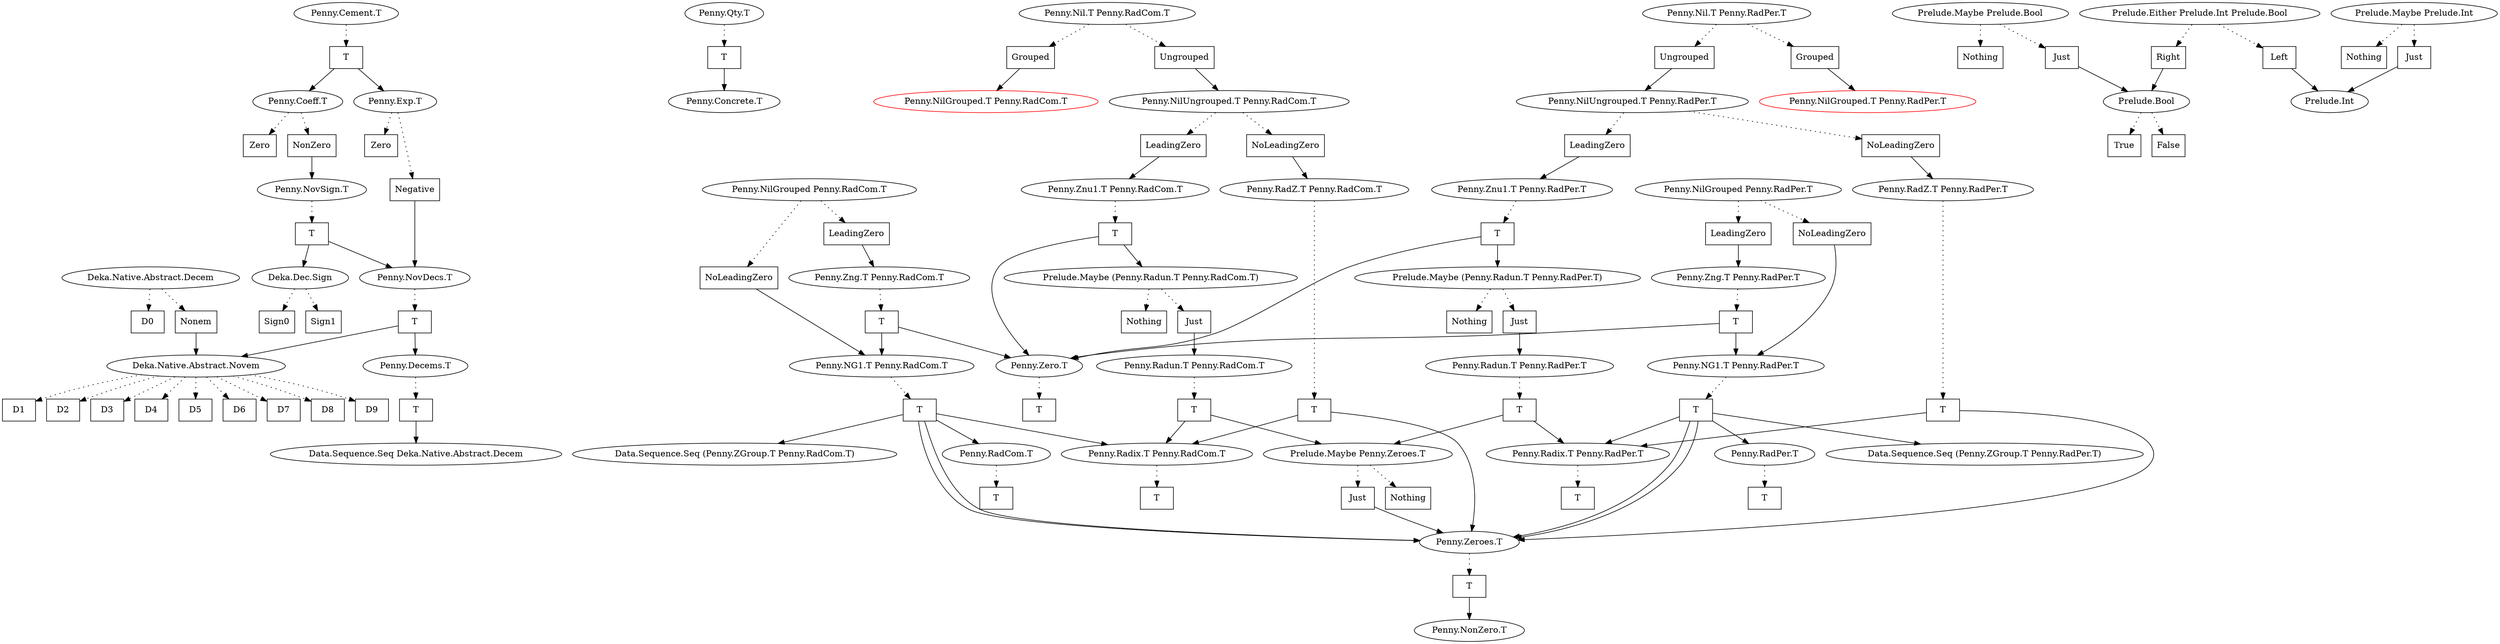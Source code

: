 digraph G {
node [color=red];
"Data.Sequence.Seq Deka.Native.Abstract.Decem" [color=black];
"Deka.Dec.Sign" [color=black];
"Deka.Dec.Sign Sign0" [shape=box, label=Sign0, color=black];
"Deka.Dec.Sign" -> "Deka.Dec.Sign Sign0" [style=dotted];
"Deka.Dec.Sign Sign1" [shape=box, label=Sign1, color=black];
"Deka.Dec.Sign" -> "Deka.Dec.Sign Sign1" [style=dotted];
"Deka.Native.Abstract.Decem" [color=black];
"Deka.Native.Abstract.Decem D0" [shape=box, label=D0, color=black];
"Deka.Native.Abstract.Decem" -> "Deka.Native.Abstract.Decem D0" [style=dotted];
"Deka.Native.Abstract.Decem Nonem" [shape=box, label=Nonem, color=black];
"Deka.Native.Abstract.Decem Nonem" -> "Deka.Native.Abstract.Novem";
"Deka.Native.Abstract.Decem" -> "Deka.Native.Abstract.Decem Nonem" [style=dotted];
"Deka.Native.Abstract.Novem" [color=black];
"Deka.Native.Abstract.Novem D1" [shape=box, label=D1, color=black];
"Deka.Native.Abstract.Novem" -> "Deka.Native.Abstract.Novem D1" [style=dotted];
"Deka.Native.Abstract.Novem D2" [shape=box, label=D2, color=black];
"Deka.Native.Abstract.Novem" -> "Deka.Native.Abstract.Novem D2" [style=dotted];
"Deka.Native.Abstract.Novem D3" [shape=box, label=D3, color=black];
"Deka.Native.Abstract.Novem" -> "Deka.Native.Abstract.Novem D3" [style=dotted];
"Deka.Native.Abstract.Novem D4" [shape=box, label=D4, color=black];
"Deka.Native.Abstract.Novem" -> "Deka.Native.Abstract.Novem D4" [style=dotted];
"Deka.Native.Abstract.Novem D5" [shape=box, label=D5, color=black];
"Deka.Native.Abstract.Novem" -> "Deka.Native.Abstract.Novem D5" [style=dotted];
"Deka.Native.Abstract.Novem D6" [shape=box, label=D6, color=black];
"Deka.Native.Abstract.Novem" -> "Deka.Native.Abstract.Novem D6" [style=dotted];
"Deka.Native.Abstract.Novem D7" [shape=box, label=D7, color=black];
"Deka.Native.Abstract.Novem" -> "Deka.Native.Abstract.Novem D7" [style=dotted];
"Deka.Native.Abstract.Novem D8" [shape=box, label=D8, color=black];
"Deka.Native.Abstract.Novem" -> "Deka.Native.Abstract.Novem D8" [style=dotted];
"Deka.Native.Abstract.Novem D9" [shape=box, label=D9, color=black];
"Deka.Native.Abstract.Novem" -> "Deka.Native.Abstract.Novem D9" [style=dotted];
"Penny.Cement.T" [color=black];
"Penny.Cement.T T" [shape=box, label=T, color=black];
"Penny.Cement.T T" -> "Penny.Coeff.T";
"Penny.Cement.T T" -> "Penny.Exp.T";
"Penny.Cement.T" -> "Penny.Cement.T T" [style=dotted];
"Penny.Exp.T" [color=black];
"Penny.Exp.T Zero" [shape=box, label=Zero, color=black];
"Penny.Exp.T" -> "Penny.Exp.T Zero" [style=dotted];
"Penny.Exp.T Negative" [shape=box, label=Negative, color=black];
"Penny.Exp.T Negative" -> "Penny.NovDecs.T";
"Penny.Exp.T" -> "Penny.Exp.T Negative" [style=dotted];
"Penny.Coeff.T" [color=black];
"Penny.Coeff.T Zero" [shape=box, label=Zero, color=black];
"Penny.Coeff.T" -> "Penny.Coeff.T Zero" [style=dotted];
"Penny.Coeff.T NonZero" [shape=box, label=NonZero, color=black];
"Penny.Coeff.T NonZero" -> "Penny.NovSign.T";
"Penny.Coeff.T" -> "Penny.Coeff.T NonZero" [style=dotted];
"Penny.Concrete.T" [color=black];
"Penny.Decems.T" [color=black];
"Penny.Decems.T T" [shape=box, label=T, color=black];
"Penny.Decems.T T" -> "Data.Sequence.Seq Deka.Native.Abstract.Decem";
"Penny.Decems.T" -> "Penny.Decems.T T" [style=dotted];
"Penny.NG1.T Penny.RadCom.T" [color=black];
"Penny.NG1.T Penny.RadCom.T T" [shape=box, label=T, color=black];
"Penny.NG1.T Penny.RadCom.T T" -> "Penny.Radix.T Penny.RadCom.T";
"Penny.NG1.T Penny.RadCom.T T" -> "Penny.Zeroes.T";
"Penny.NG1.T Penny.RadCom.T T" -> "Penny.RadCom.T";
"Penny.NG1.T Penny.RadCom.T T" -> "Penny.Zeroes.T";
"Penny.NG1.T Penny.RadCom.T T" -> "Data.Sequence.Seq (Penny.ZGroup.T Penny.RadCom.T)";
"Penny.NG1.T Penny.RadCom.T" -> "Penny.NG1.T Penny.RadCom.T T" [style=dotted];
"Penny.NG1.T Penny.RadPer.T" [color=black];
"Penny.NG1.T Penny.RadPer.T T" [shape=box, label=T, color=black];
"Penny.NG1.T Penny.RadPer.T T" -> "Penny.Radix.T Penny.RadPer.T";
"Penny.NG1.T Penny.RadPer.T T" -> "Penny.Zeroes.T";
"Penny.NG1.T Penny.RadPer.T T" -> "Penny.RadPer.T";
"Penny.NG1.T Penny.RadPer.T T" -> "Penny.Zeroes.T";
"Penny.NG1.T Penny.RadPer.T T" -> "Data.Sequence.Seq (Penny.ZGroup.T Penny.RadPer.T)";
"Penny.NG1.T Penny.RadPer.T" -> "Penny.NG1.T Penny.RadPer.T T" [style=dotted];
"Penny.Nil.T Penny.RadCom.T" [color=black];
"Penny.Nil.T Penny.RadCom.T Ungrouped" [shape=box, label=Ungrouped, color=black];
"Penny.Nil.T Penny.RadCom.T Ungrouped" -> "Penny.NilUngrouped.T Penny.RadCom.T";
"Penny.Nil.T Penny.RadCom.T" -> "Penny.Nil.T Penny.RadCom.T Ungrouped" [style=dotted];
"Penny.Nil.T Penny.RadCom.T Grouped" [shape=box, label=Grouped, color=black];
"Penny.Nil.T Penny.RadCom.T Grouped" -> "Penny.NilGrouped.T Penny.RadCom.T";
"Penny.Nil.T Penny.RadCom.T" -> "Penny.Nil.T Penny.RadCom.T Grouped" [style=dotted];
"Penny.Nil.T Penny.RadPer.T" [color=black];
"Penny.Nil.T Penny.RadPer.T Ungrouped" [shape=box, label=Ungrouped, color=black];
"Penny.Nil.T Penny.RadPer.T Ungrouped" -> "Penny.NilUngrouped.T Penny.RadPer.T";
"Penny.Nil.T Penny.RadPer.T" -> "Penny.Nil.T Penny.RadPer.T Ungrouped" [style=dotted];
"Penny.Nil.T Penny.RadPer.T Grouped" [shape=box, label=Grouped, color=black];
"Penny.Nil.T Penny.RadPer.T Grouped" -> "Penny.NilGrouped.T Penny.RadPer.T";
"Penny.Nil.T Penny.RadPer.T" -> "Penny.Nil.T Penny.RadPer.T Grouped" [style=dotted];
"Penny.NilGrouped Penny.RadCom.T" [color=black];
"Penny.NilGrouped Penny.RadCom.T LeadingZero" [shape=box, label=LeadingZero, color=black];
"Penny.NilGrouped Penny.RadCom.T LeadingZero" -> "Penny.Zng.T Penny.RadCom.T";
"Penny.NilGrouped Penny.RadCom.T" -> "Penny.NilGrouped Penny.RadCom.T LeadingZero" [style=dotted];
"Penny.NilGrouped Penny.RadCom.T NoLeadingZero" [shape=box, label=NoLeadingZero, color=black];
"Penny.NilGrouped Penny.RadCom.T NoLeadingZero" -> "Penny.NG1.T Penny.RadCom.T";
"Penny.NilGrouped Penny.RadCom.T" -> "Penny.NilGrouped Penny.RadCom.T NoLeadingZero" [style=dotted];
"Penny.NilGrouped Penny.RadPer.T" [color=black];
"Penny.NilGrouped Penny.RadPer.T LeadingZero" [shape=box, label=LeadingZero, color=black];
"Penny.NilGrouped Penny.RadPer.T LeadingZero" -> "Penny.Zng.T Penny.RadPer.T";
"Penny.NilGrouped Penny.RadPer.T" -> "Penny.NilGrouped Penny.RadPer.T LeadingZero" [style=dotted];
"Penny.NilGrouped Penny.RadPer.T NoLeadingZero" [shape=box, label=NoLeadingZero, color=black];
"Penny.NilGrouped Penny.RadPer.T NoLeadingZero" -> "Penny.NG1.T Penny.RadPer.T";
"Penny.NilGrouped Penny.RadPer.T" -> "Penny.NilGrouped Penny.RadPer.T NoLeadingZero" [style=dotted];
"Penny.NilUngrouped.T Penny.RadCom.T" [color=black];
"Penny.NilUngrouped.T Penny.RadCom.T LeadingZero" [shape=box, label=LeadingZero, color=black];
"Penny.NilUngrouped.T Penny.RadCom.T LeadingZero" -> "Penny.Znu1.T Penny.RadCom.T";
"Penny.NilUngrouped.T Penny.RadCom.T" -> "Penny.NilUngrouped.T Penny.RadCom.T LeadingZero" [style=dotted];
"Penny.NilUngrouped.T Penny.RadCom.T NoLeadingZero" [shape=box, label=NoLeadingZero, color=black];
"Penny.NilUngrouped.T Penny.RadCom.T NoLeadingZero" -> "Penny.RadZ.T Penny.RadCom.T";
"Penny.NilUngrouped.T Penny.RadCom.T" -> "Penny.NilUngrouped.T Penny.RadCom.T NoLeadingZero" [style=dotted];
"Penny.NilUngrouped.T Penny.RadPer.T" [color=black];
"Penny.NilUngrouped.T Penny.RadPer.T LeadingZero" [shape=box, label=LeadingZero, color=black];
"Penny.NilUngrouped.T Penny.RadPer.T LeadingZero" -> "Penny.Znu1.T Penny.RadPer.T";
"Penny.NilUngrouped.T Penny.RadPer.T" -> "Penny.NilUngrouped.T Penny.RadPer.T LeadingZero" [style=dotted];
"Penny.NilUngrouped.T Penny.RadPer.T NoLeadingZero" [shape=box, label=NoLeadingZero, color=black];
"Penny.NilUngrouped.T Penny.RadPer.T NoLeadingZero" -> "Penny.RadZ.T Penny.RadPer.T";
"Penny.NilUngrouped.T Penny.RadPer.T" -> "Penny.NilUngrouped.T Penny.RadPer.T NoLeadingZero" [style=dotted];
"Penny.NonZero.T" [color=black];
"Penny.NovSign.T" [color=black];
"Penny.NovSign.T T" [shape=box, label=T, color=black];
"Penny.NovSign.T T" -> "Penny.NovDecs.T";
"Penny.NovSign.T T" -> "Deka.Dec.Sign";
"Penny.NovSign.T" -> "Penny.NovSign.T T" [style=dotted];
"Penny.NovDecs.T" [color=black];
"Penny.NovDecs.T T" [shape=box, label=T, color=black];
"Penny.NovDecs.T T" -> "Deka.Native.Abstract.Novem";
"Penny.NovDecs.T T" -> "Penny.Decems.T";
"Penny.NovDecs.T" -> "Penny.NovDecs.T T" [style=dotted];
"Penny.RadCom.T" [color=black];
"Penny.RadCom.T T" [shape=box, label=T, color=black];
"Penny.RadCom.T" -> "Penny.RadCom.T T" [style=dotted];
"Penny.Radix.T Penny.RadCom.T" [color=black];
"Penny.Radix.T Penny.RadCom.T T" [shape=box, label=T, color=black];
"Penny.Radix.T Penny.RadCom.T" -> "Penny.Radix.T Penny.RadCom.T T" [style=dotted];
"Penny.RadPer.T" [color=black];
"Penny.RadPer.T T" [shape=box, label=T, color=black];
"Penny.RadPer.T" -> "Penny.RadPer.T T" [style=dotted];
"Penny.Radix.T Penny.RadPer.T" [color=black];
"Penny.Radix.T Penny.RadPer.T T" [shape=box, label=T, color=black];
"Penny.Radix.T Penny.RadPer.T" -> "Penny.Radix.T Penny.RadPer.T T" [style=dotted];
"Penny.Radun.T Penny.RadCom.T" [color=black];
"Penny.Radun.T Penny.RadCom.T T" [shape=box, label=T, color=black];
"Penny.Radun.T Penny.RadCom.T T" -> "Penny.Radix.T Penny.RadCom.T";
"Penny.Radun.T Penny.RadCom.T T" -> "Prelude.Maybe Penny.Zeroes.T";
"Penny.Radun.T Penny.RadCom.T" -> "Penny.Radun.T Penny.RadCom.T T" [style=dotted];
"Penny.Radun.T Penny.RadPer.T" [color=black];
"Penny.Radun.T Penny.RadPer.T T" [shape=box, label=T, color=black];
"Penny.Radun.T Penny.RadPer.T T" -> "Penny.Radix.T Penny.RadPer.T";
"Penny.Radun.T Penny.RadPer.T T" -> "Prelude.Maybe Penny.Zeroes.T";
"Penny.Radun.T Penny.RadPer.T" -> "Penny.Radun.T Penny.RadPer.T T" [style=dotted];
"Penny.Qty.T" [color=black];
"Penny.Qty.T T" [shape=box, label=T, color=black];
"Penny.Qty.T T" -> "Penny.Concrete.T";
"Penny.Qty.T" -> "Penny.Qty.T T" [style=dotted];
"Penny.Zeroes.T" [color=black];
"Penny.Zeroes.T T" [shape=box, label=T, color=black];
"Penny.Zeroes.T T" -> "Penny.NonZero.T";
"Penny.Zeroes.T" -> "Penny.Zeroes.T T" [style=dotted];
"Penny.RadZ.T Penny.RadCom.T" [color=black];
"Penny.RadZ.T Penny.RadCom.T T" [shape=box, label=T, color=black];
"Penny.RadZ.T Penny.RadCom.T T" -> "Penny.Radix.T Penny.RadCom.T";
"Penny.RadZ.T Penny.RadCom.T T" -> "Penny.Zeroes.T";
"Penny.RadZ.T Penny.RadCom.T" -> "Penny.RadZ.T Penny.RadCom.T T" [style=dotted];
"Penny.RadZ.T Penny.RadPer.T" [color=black];
"Penny.RadZ.T Penny.RadPer.T T" [shape=box, label=T, color=black];
"Penny.RadZ.T Penny.RadPer.T T" -> "Penny.Radix.T Penny.RadPer.T";
"Penny.RadZ.T Penny.RadPer.T T" -> "Penny.Zeroes.T";
"Penny.RadZ.T Penny.RadPer.T" -> "Penny.RadZ.T Penny.RadPer.T T" [style=dotted];
"Data.Sequence.Seq (Penny.ZGroup.T Penny.RadCom.T)" [color=black];
"Data.Sequence.Seq (Penny.ZGroup.T Penny.RadPer.T)" [color=black];
"Penny.Zero.T" [color=black];
"Penny.Zero.T T" [shape=box, label=T, color=black];
"Penny.Zero.T" -> "Penny.Zero.T T" [style=dotted];
"Penny.Zng.T Penny.RadCom.T" [color=black];
"Penny.Zng.T Penny.RadCom.T T" [shape=box, label=T, color=black];
"Penny.Zng.T Penny.RadCom.T T" -> "Penny.Zero.T";
"Penny.Zng.T Penny.RadCom.T T" -> "Penny.NG1.T Penny.RadCom.T";
"Penny.Zng.T Penny.RadCom.T" -> "Penny.Zng.T Penny.RadCom.T T" [style=dotted];
"Penny.Zng.T Penny.RadPer.T" [color=black];
"Penny.Zng.T Penny.RadPer.T T" [shape=box, label=T, color=black];
"Penny.Zng.T Penny.RadPer.T T" -> "Penny.Zero.T";
"Penny.Zng.T Penny.RadPer.T T" -> "Penny.NG1.T Penny.RadPer.T";
"Penny.Zng.T Penny.RadPer.T" -> "Penny.Zng.T Penny.RadPer.T T" [style=dotted];
"Penny.Znu1.T Penny.RadCom.T" [color=black];
"Penny.Znu1.T Penny.RadCom.T T" [shape=box, label=T, color=black];
"Penny.Znu1.T Penny.RadCom.T T" -> "Penny.Zero.T";
"Penny.Znu1.T Penny.RadCom.T T" -> "Prelude.Maybe (Penny.Radun.T Penny.RadCom.T)";
"Penny.Znu1.T Penny.RadCom.T" -> "Penny.Znu1.T Penny.RadCom.T T" [style=dotted];
"Penny.Znu1.T Penny.RadPer.T" [color=black];
"Penny.Znu1.T Penny.RadPer.T T" [shape=box, label=T, color=black];
"Penny.Znu1.T Penny.RadPer.T T" -> "Penny.Zero.T";
"Penny.Znu1.T Penny.RadPer.T T" -> "Prelude.Maybe (Penny.Radun.T Penny.RadPer.T)";
"Penny.Znu1.T Penny.RadPer.T" -> "Penny.Znu1.T Penny.RadPer.T T" [style=dotted];
"Prelude.Bool" [color=black];
"Prelude.Bool True" [shape=box, label=True, color=black];
"Prelude.Bool" -> "Prelude.Bool True" [style=dotted];
"Prelude.Bool False" [shape=box, label=False, color=black];
"Prelude.Bool" -> "Prelude.Bool False" [style=dotted];
"Prelude.Int" [color=black];
"Prelude.Maybe (Penny.Radun.T Penny.RadCom.T)" [color=black];
"Prelude.Maybe (Penny.Radun.T Penny.RadCom.T) Nothing" [shape=box, label=Nothing, color=black];
"Prelude.Maybe (Penny.Radun.T Penny.RadCom.T)" -> "Prelude.Maybe (Penny.Radun.T Penny.RadCom.T) Nothing" [style=dotted];
"Prelude.Maybe (Penny.Radun.T Penny.RadCom.T) Just" [shape=box, label=Just, color=black];
"Prelude.Maybe (Penny.Radun.T Penny.RadCom.T) Just" -> "Penny.Radun.T Penny.RadCom.T";
"Prelude.Maybe (Penny.Radun.T Penny.RadCom.T)" -> "Prelude.Maybe (Penny.Radun.T Penny.RadCom.T) Just" [style=dotted];
"Prelude.Maybe (Penny.Radun.T Penny.RadPer.T)" [color=black];
"Prelude.Maybe (Penny.Radun.T Penny.RadPer.T) Nothing" [shape=box, label=Nothing, color=black];
"Prelude.Maybe (Penny.Radun.T Penny.RadPer.T)" -> "Prelude.Maybe (Penny.Radun.T Penny.RadPer.T) Nothing" [style=dotted];
"Prelude.Maybe (Penny.Radun.T Penny.RadPer.T) Just" [shape=box, label=Just, color=black];
"Prelude.Maybe (Penny.Radun.T Penny.RadPer.T) Just" -> "Penny.Radun.T Penny.RadPer.T";
"Prelude.Maybe (Penny.Radun.T Penny.RadPer.T)" -> "Prelude.Maybe (Penny.Radun.T Penny.RadPer.T) Just" [style=dotted];
"Prelude.Maybe Penny.Zeroes.T" [color=black];
"Prelude.Maybe Penny.Zeroes.T Nothing" [shape=box, label=Nothing, color=black];
"Prelude.Maybe Penny.Zeroes.T" -> "Prelude.Maybe Penny.Zeroes.T Nothing" [style=dotted];
"Prelude.Maybe Penny.Zeroes.T Just" [shape=box, label=Just, color=black];
"Prelude.Maybe Penny.Zeroes.T Just" -> "Penny.Zeroes.T";
"Prelude.Maybe Penny.Zeroes.T" -> "Prelude.Maybe Penny.Zeroes.T Just" [style=dotted];
"Prelude.Maybe Prelude.Int" [color=black];
"Prelude.Maybe Prelude.Int Nothing" [shape=box, label=Nothing, color=black];
"Prelude.Maybe Prelude.Int" -> "Prelude.Maybe Prelude.Int Nothing" [style=dotted];
"Prelude.Maybe Prelude.Int Just" [shape=box, label=Just, color=black];
"Prelude.Maybe Prelude.Int Just" -> "Prelude.Int";
"Prelude.Maybe Prelude.Int" -> "Prelude.Maybe Prelude.Int Just" [style=dotted];
"Prelude.Maybe Prelude.Bool" [color=black];
"Prelude.Maybe Prelude.Bool Nothing" [shape=box, label=Nothing, color=black];
"Prelude.Maybe Prelude.Bool" -> "Prelude.Maybe Prelude.Bool Nothing" [style=dotted];
"Prelude.Maybe Prelude.Bool Just" [shape=box, label=Just, color=black];
"Prelude.Maybe Prelude.Bool Just" -> "Prelude.Bool";
"Prelude.Maybe Prelude.Bool" -> "Prelude.Maybe Prelude.Bool Just" [style=dotted];
"Prelude.Either Prelude.Int Prelude.Bool" [color=black];
"Prelude.Either Prelude.Int Prelude.Bool Left" [shape=box, label=Left, color=black];
"Prelude.Either Prelude.Int Prelude.Bool Left" -> "Prelude.Int";
"Prelude.Either Prelude.Int Prelude.Bool" -> "Prelude.Either Prelude.Int Prelude.Bool Left" [style=dotted];
"Prelude.Either Prelude.Int Prelude.Bool Right" [shape=box, label=Right, color=black];
"Prelude.Either Prelude.Int Prelude.Bool Right" -> "Prelude.Bool";
"Prelude.Either Prelude.Int Prelude.Bool" -> "Prelude.Either Prelude.Int Prelude.Bool Right" [style=dotted];
}
